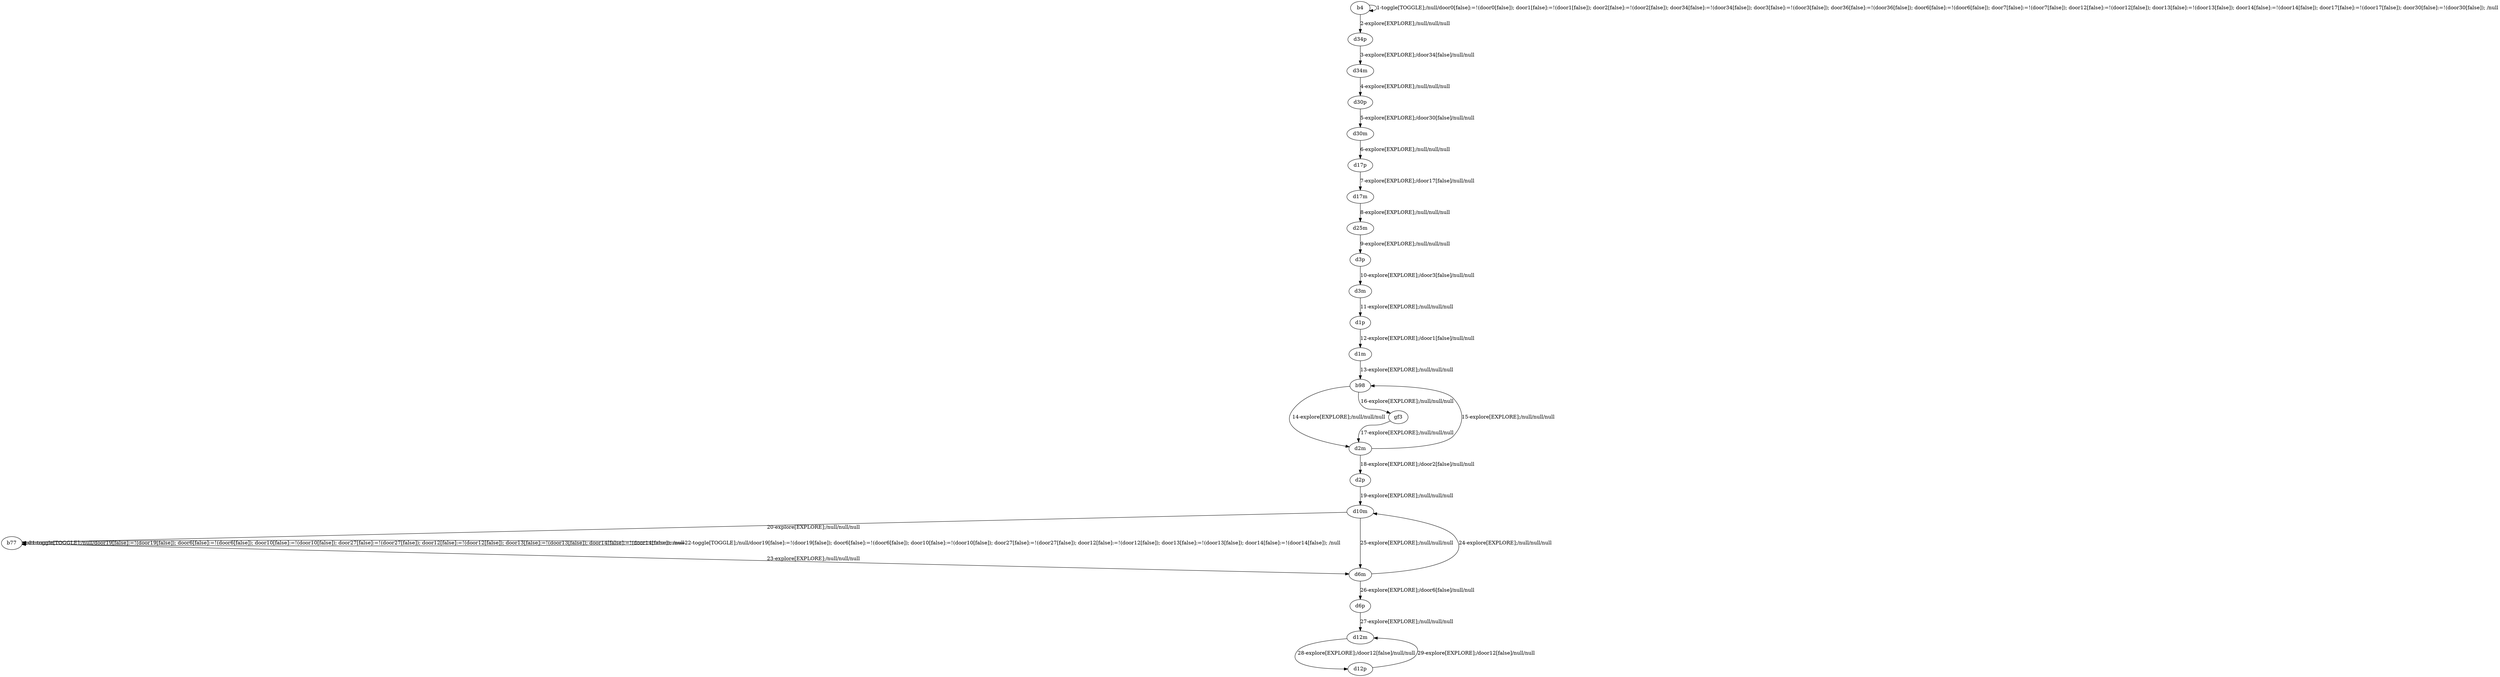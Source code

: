 # Total number of goals covered by this test: 1
# d12p --> d12m

digraph g {
"b4" -> "b4" [label = "1-toggle[TOGGLE];/null/door0[false]:=!(door0[false]); door1[false]:=!(door1[false]); door2[false]:=!(door2[false]); door34[false]:=!(door34[false]); door3[false]:=!(door3[false]); door36[false]:=!(door36[false]); door6[false]:=!(door6[false]); door7[false]:=!(door7[false]); door12[false]:=!(door12[false]); door13[false]:=!(door13[false]); door14[false]:=!(door14[false]); door17[false]:=!(door17[false]); door30[false]:=!(door30[false]); /null"];
"b4" -> "d34p" [label = "2-explore[EXPLORE];/null/null/null"];
"d34p" -> "d34m" [label = "3-explore[EXPLORE];/door34[false]/null/null"];
"d34m" -> "d30p" [label = "4-explore[EXPLORE];/null/null/null"];
"d30p" -> "d30m" [label = "5-explore[EXPLORE];/door30[false]/null/null"];
"d30m" -> "d17p" [label = "6-explore[EXPLORE];/null/null/null"];
"d17p" -> "d17m" [label = "7-explore[EXPLORE];/door17[false]/null/null"];
"d17m" -> "d25m" [label = "8-explore[EXPLORE];/null/null/null"];
"d25m" -> "d3p" [label = "9-explore[EXPLORE];/null/null/null"];
"d3p" -> "d3m" [label = "10-explore[EXPLORE];/door3[false]/null/null"];
"d3m" -> "d1p" [label = "11-explore[EXPLORE];/null/null/null"];
"d1p" -> "d1m" [label = "12-explore[EXPLORE];/door1[false]/null/null"];
"d1m" -> "b98" [label = "13-explore[EXPLORE];/null/null/null"];
"b98" -> "d2m" [label = "14-explore[EXPLORE];/null/null/null"];
"d2m" -> "b98" [label = "15-explore[EXPLORE];/null/null/null"];
"b98" -> "gf3" [label = "16-explore[EXPLORE];/null/null/null"];
"gf3" -> "d2m" [label = "17-explore[EXPLORE];/null/null/null"];
"d2m" -> "d2p" [label = "18-explore[EXPLORE];/door2[false]/null/null"];
"d2p" -> "d10m" [label = "19-explore[EXPLORE];/null/null/null"];
"d10m" -> "b77" [label = "20-explore[EXPLORE];/null/null/null"];
"b77" -> "b77" [label = "21-toggle[TOGGLE];/null/door19[false]:=!(door19[false]); door6[false]:=!(door6[false]); door10[false]:=!(door10[false]); door27[false]:=!(door27[false]); door12[false]:=!(door12[false]); door13[false]:=!(door13[false]); door14[false]:=!(door14[false]); /null"];
"b77" -> "b77" [label = "22-toggle[TOGGLE];/null/door19[false]:=!(door19[false]); door6[false]:=!(door6[false]); door10[false]:=!(door10[false]); door27[false]:=!(door27[false]); door12[false]:=!(door12[false]); door13[false]:=!(door13[false]); door14[false]:=!(door14[false]); /null"];
"b77" -> "d6m" [label = "23-explore[EXPLORE];/null/null/null"];
"d6m" -> "d10m" [label = "24-explore[EXPLORE];/null/null/null"];
"d10m" -> "d6m" [label = "25-explore[EXPLORE];/null/null/null"];
"d6m" -> "d6p" [label = "26-explore[EXPLORE];/door6[false]/null/null"];
"d6p" -> "d12m" [label = "27-explore[EXPLORE];/null/null/null"];
"d12m" -> "d12p" [label = "28-explore[EXPLORE];/door12[false]/null/null"];
"d12p" -> "d12m" [label = "29-explore[EXPLORE];/door12[false]/null/null"];
}